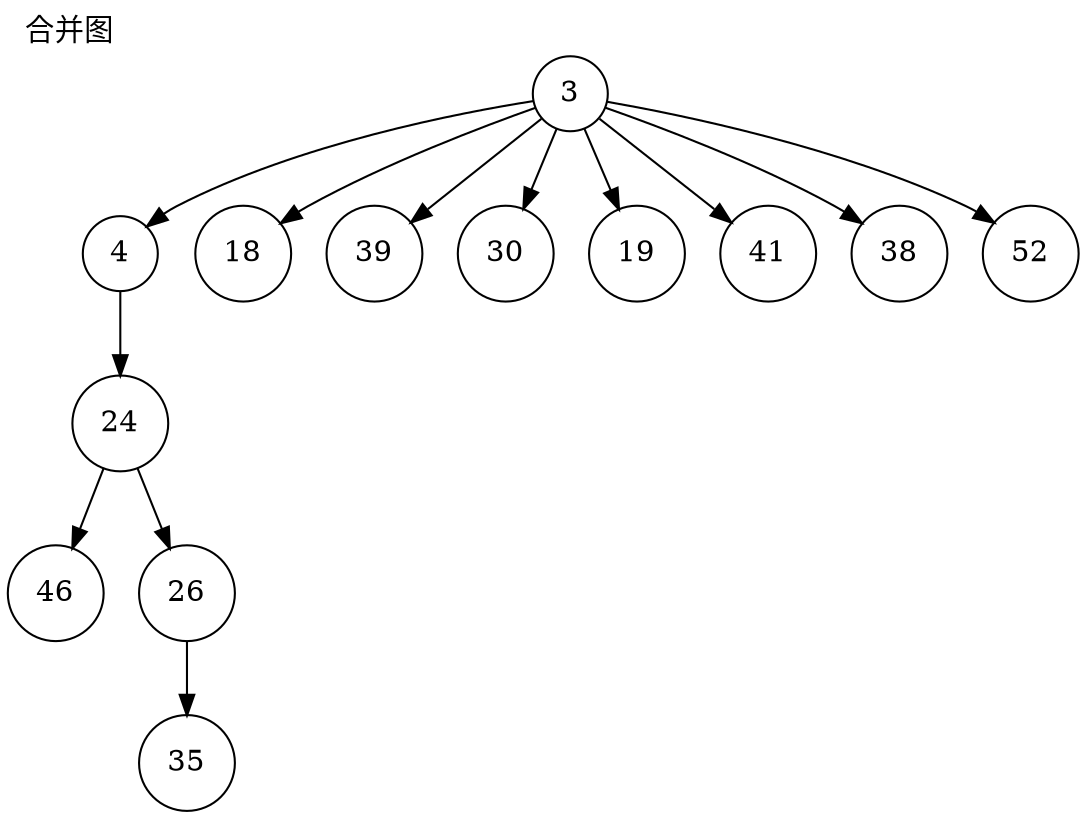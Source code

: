 digraph g{
node[shape=circle];
label="合并图";
labeljust=l;
labelloc=t;
n26[label=3];
n27[label=4];
n26->n27;
n28[label=18];
n26->n28;
n29[label=39];
n26->n29;
n30[label=30];
n26->n30;
n31[label=19];
n26->n31;
n32[label=41];
n26->n32;
n33[label=38];
n26->n33;
n34[label=52];
n26->n34;
n35[label=24];
n27->n35;
n36[label=46];
n35->n36;
n37[label=26];
n35->n37;
n38[label=35];
n37->n38;
}
